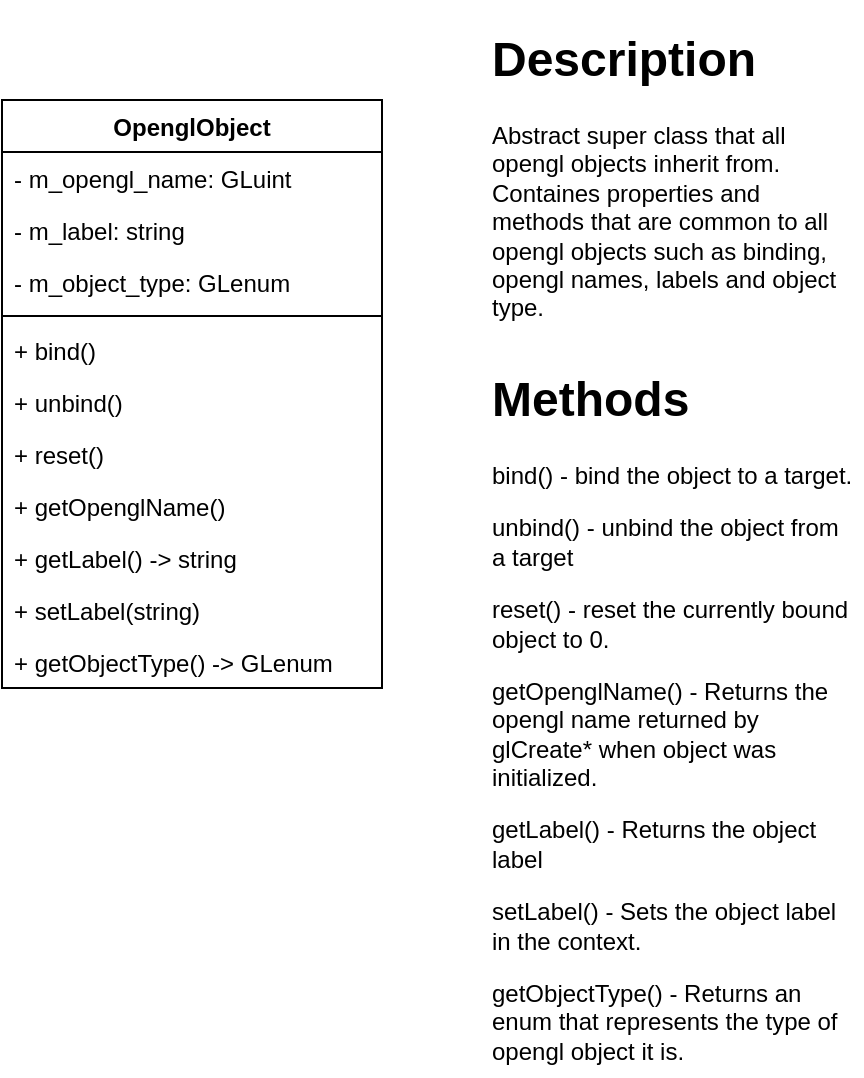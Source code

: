 <mxfile version="14.6.13" type="device"><diagram id="hRd2pEOZ1gULVxxRjvhD" name="Page-1"><mxGraphModel dx="2062" dy="1182" grid="1" gridSize="10" guides="1" tooltips="1" connect="1" arrows="1" fold="1" page="1" pageScale="1" pageWidth="850" pageHeight="1100" math="0" shadow="0"><root><mxCell id="0"/><mxCell id="1" parent="0"/><mxCell id="rJyt1XGRkDUeqbAizYSB-1" value="OpenglObject" style="swimlane;fontStyle=1;align=center;verticalAlign=top;childLayout=stackLayout;horizontal=1;startSize=26;horizontalStack=0;resizeParent=1;resizeParentMax=0;resizeLast=0;collapsible=1;marginBottom=0;" vertex="1" parent="1"><mxGeometry x="280" y="200" width="190" height="294" as="geometry"/></mxCell><mxCell id="rJyt1XGRkDUeqbAizYSB-2" value="- m_opengl_name: GLuint" style="text;strokeColor=none;fillColor=none;align=left;verticalAlign=top;spacingLeft=4;spacingRight=4;overflow=hidden;rotatable=0;points=[[0,0.5],[1,0.5]];portConstraint=eastwest;" vertex="1" parent="rJyt1XGRkDUeqbAizYSB-1"><mxGeometry y="26" width="190" height="26" as="geometry"/></mxCell><mxCell id="rJyt1XGRkDUeqbAizYSB-10" value="- m_label: string" style="text;strokeColor=none;fillColor=none;align=left;verticalAlign=top;spacingLeft=4;spacingRight=4;overflow=hidden;rotatable=0;points=[[0,0.5],[1,0.5]];portConstraint=eastwest;" vertex="1" parent="rJyt1XGRkDUeqbAizYSB-1"><mxGeometry y="52" width="190" height="26" as="geometry"/></mxCell><mxCell id="rJyt1XGRkDUeqbAizYSB-5" value="- m_object_type: GLenum" style="text;strokeColor=none;fillColor=none;align=left;verticalAlign=top;spacingLeft=4;spacingRight=4;overflow=hidden;rotatable=0;points=[[0,0.5],[1,0.5]];portConstraint=eastwest;" vertex="1" parent="rJyt1XGRkDUeqbAizYSB-1"><mxGeometry y="78" width="190" height="26" as="geometry"/></mxCell><mxCell id="rJyt1XGRkDUeqbAizYSB-3" value="" style="line;strokeWidth=1;fillColor=none;align=left;verticalAlign=middle;spacingTop=-1;spacingLeft=3;spacingRight=3;rotatable=0;labelPosition=right;points=[];portConstraint=eastwest;" vertex="1" parent="rJyt1XGRkDUeqbAizYSB-1"><mxGeometry y="104" width="190" height="8" as="geometry"/></mxCell><mxCell id="rJyt1XGRkDUeqbAizYSB-8" value="+ bind()" style="text;strokeColor=none;fillColor=none;align=left;verticalAlign=top;spacingLeft=4;spacingRight=4;overflow=hidden;rotatable=0;points=[[0,0.5],[1,0.5]];portConstraint=eastwest;" vertex="1" parent="rJyt1XGRkDUeqbAizYSB-1"><mxGeometry y="112" width="190" height="26" as="geometry"/></mxCell><mxCell id="rJyt1XGRkDUeqbAizYSB-12" value="+ unbind()" style="text;strokeColor=none;fillColor=none;align=left;verticalAlign=top;spacingLeft=4;spacingRight=4;overflow=hidden;rotatable=0;points=[[0,0.5],[1,0.5]];portConstraint=eastwest;" vertex="1" parent="rJyt1XGRkDUeqbAizYSB-1"><mxGeometry y="138" width="190" height="26" as="geometry"/></mxCell><mxCell id="rJyt1XGRkDUeqbAizYSB-14" value="+ reset()" style="text;strokeColor=none;fillColor=none;align=left;verticalAlign=top;spacingLeft=4;spacingRight=4;overflow=hidden;rotatable=0;points=[[0,0.5],[1,0.5]];portConstraint=eastwest;" vertex="1" parent="rJyt1XGRkDUeqbAizYSB-1"><mxGeometry y="164" width="190" height="26" as="geometry"/></mxCell><mxCell id="rJyt1XGRkDUeqbAizYSB-15" value="+ getOpenglName()" style="text;strokeColor=none;fillColor=none;align=left;verticalAlign=top;spacingLeft=4;spacingRight=4;overflow=hidden;rotatable=0;points=[[0,0.5],[1,0.5]];portConstraint=eastwest;" vertex="1" parent="rJyt1XGRkDUeqbAizYSB-1"><mxGeometry y="190" width="190" height="26" as="geometry"/></mxCell><mxCell id="rJyt1XGRkDUeqbAizYSB-16" value="+ getLabel() -&gt; string" style="text;strokeColor=none;fillColor=none;align=left;verticalAlign=top;spacingLeft=4;spacingRight=4;overflow=hidden;rotatable=0;points=[[0,0.5],[1,0.5]];portConstraint=eastwest;" vertex="1" parent="rJyt1XGRkDUeqbAizYSB-1"><mxGeometry y="216" width="190" height="26" as="geometry"/></mxCell><mxCell id="rJyt1XGRkDUeqbAizYSB-17" value="+ setLabel(string)" style="text;strokeColor=none;fillColor=none;align=left;verticalAlign=top;spacingLeft=4;spacingRight=4;overflow=hidden;rotatable=0;points=[[0,0.5],[1,0.5]];portConstraint=eastwest;" vertex="1" parent="rJyt1XGRkDUeqbAizYSB-1"><mxGeometry y="242" width="190" height="26" as="geometry"/></mxCell><mxCell id="rJyt1XGRkDUeqbAizYSB-4" value="+ getObjectType() -&gt; GLenum" style="text;strokeColor=none;fillColor=none;align=left;verticalAlign=top;spacingLeft=4;spacingRight=4;overflow=hidden;rotatable=0;points=[[0,0.5],[1,0.5]];portConstraint=eastwest;" vertex="1" parent="rJyt1XGRkDUeqbAizYSB-1"><mxGeometry y="268" width="190" height="26" as="geometry"/></mxCell><mxCell id="rJyt1XGRkDUeqbAizYSB-6" value="&lt;h1&gt;Description&lt;/h1&gt;&lt;p&gt;Abstract super class that all opengl objects inherit from. Containes properties and methods that are common to all opengl objects such as binding, opengl names, labels and object type.&lt;/p&gt;" style="text;html=1;strokeColor=none;fillColor=none;spacing=5;spacingTop=-20;whiteSpace=wrap;overflow=hidden;rounded=0;" vertex="1" parent="1"><mxGeometry x="520" y="160" width="190" height="160" as="geometry"/></mxCell><mxCell id="rJyt1XGRkDUeqbAizYSB-13" value="&lt;h1&gt;Methods&lt;/h1&gt;&lt;p&gt;bind() - bind the object to a target.&lt;/p&gt;&lt;p&gt;unbind() - unbind the object from a target&lt;/p&gt;&lt;p&gt;reset() - reset the currently bound object to 0.&lt;/p&gt;&lt;p&gt;getOpenglName() - Returns the opengl name returned by glCreate* when object was initialized.&lt;/p&gt;&lt;p&gt;getLabel() - Returns the object label&lt;/p&gt;&lt;p&gt;setLabel() - Sets the object label in the context.&lt;/p&gt;&lt;p&gt;getObjectType() - Returns an enum that represents the type of opengl object it is.&lt;/p&gt;" style="text;html=1;strokeColor=none;fillColor=none;spacing=5;spacingTop=-20;whiteSpace=wrap;overflow=hidden;rounded=0;" vertex="1" parent="1"><mxGeometry x="520" y="330" width="190" height="358" as="geometry"/></mxCell></root></mxGraphModel></diagram></mxfile>